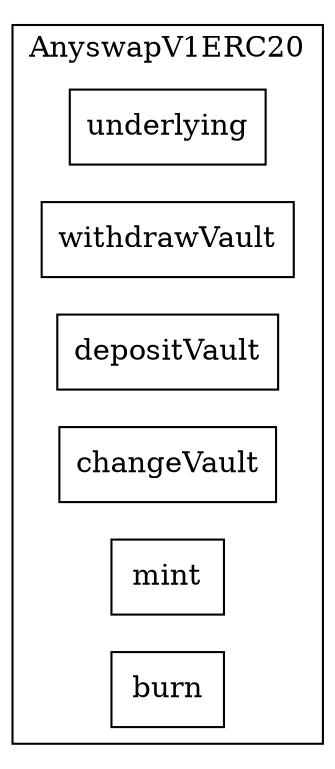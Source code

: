 strict digraph {
rankdir="LR"
node [shape=box]
subgraph cluster_1083_AnyswapV1ERC20 {
label = "AnyswapV1ERC20"
"1083_underlying" [label="underlying"]
"1083_withdrawVault" [label="withdrawVault"]
"1083_depositVault" [label="depositVault"]
"1083_changeVault" [label="changeVault"]
"1083_mint" [label="mint"]
"1083_burn" [label="burn"]
}subgraph cluster_solidity {
label = "[Solidity]"
}
}